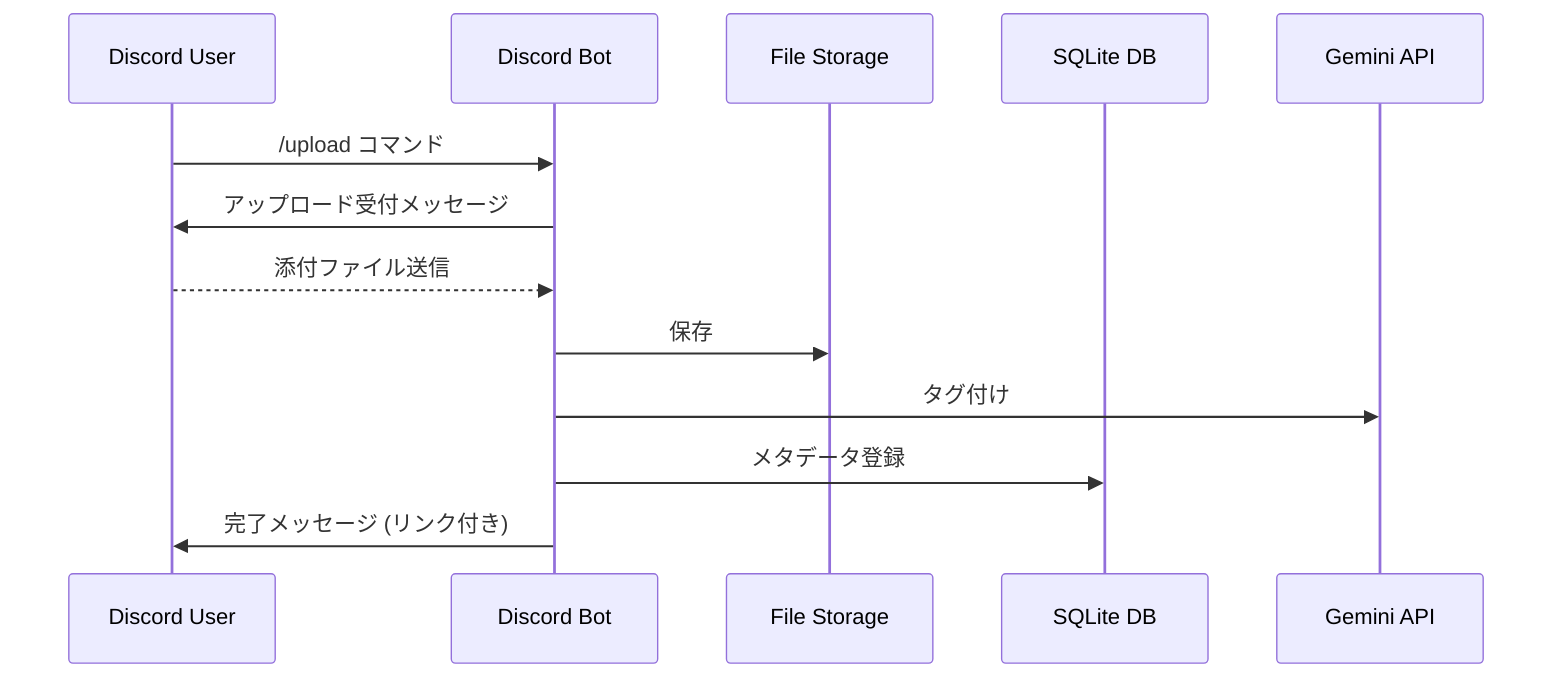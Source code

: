 %% Discord 上でのシーケンス図
sequenceDiagram
    participant User as Discord User
    participant Bot as Discord Bot
    participant Files as File Storage
    participant DB as SQLite DB
    participant Gemini as Gemini API

    User->>Bot: /upload コマンド
    Bot->>User: アップロード受付メッセージ
    User-->>Bot: 添付ファイル送信
    Bot->>Files: 保存
    Bot->>Gemini: タグ付け
    Bot->>DB: メタデータ登録
    Bot->>User: 完了メッセージ (リンク付き)